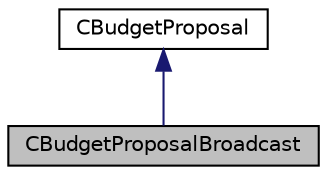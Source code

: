 digraph "CBudgetProposalBroadcast"
{
 // LATEX_PDF_SIZE
  edge [fontname="Helvetica",fontsize="10",labelfontname="Helvetica",labelfontsize="10"];
  node [fontname="Helvetica",fontsize="10",shape=record];
  Node0 [label="CBudgetProposalBroadcast",height=0.2,width=0.4,color="black", fillcolor="grey75", style="filled", fontcolor="black",tooltip=" "];
  Node1 -> Node0 [dir="back",color="midnightblue",fontsize="10",style="solid",fontname="Helvetica"];
  Node1 [label="CBudgetProposal",height=0.2,width=0.4,color="black", fillcolor="white", style="filled",URL="$class_c_budget_proposal.html",tooltip=" "];
}
